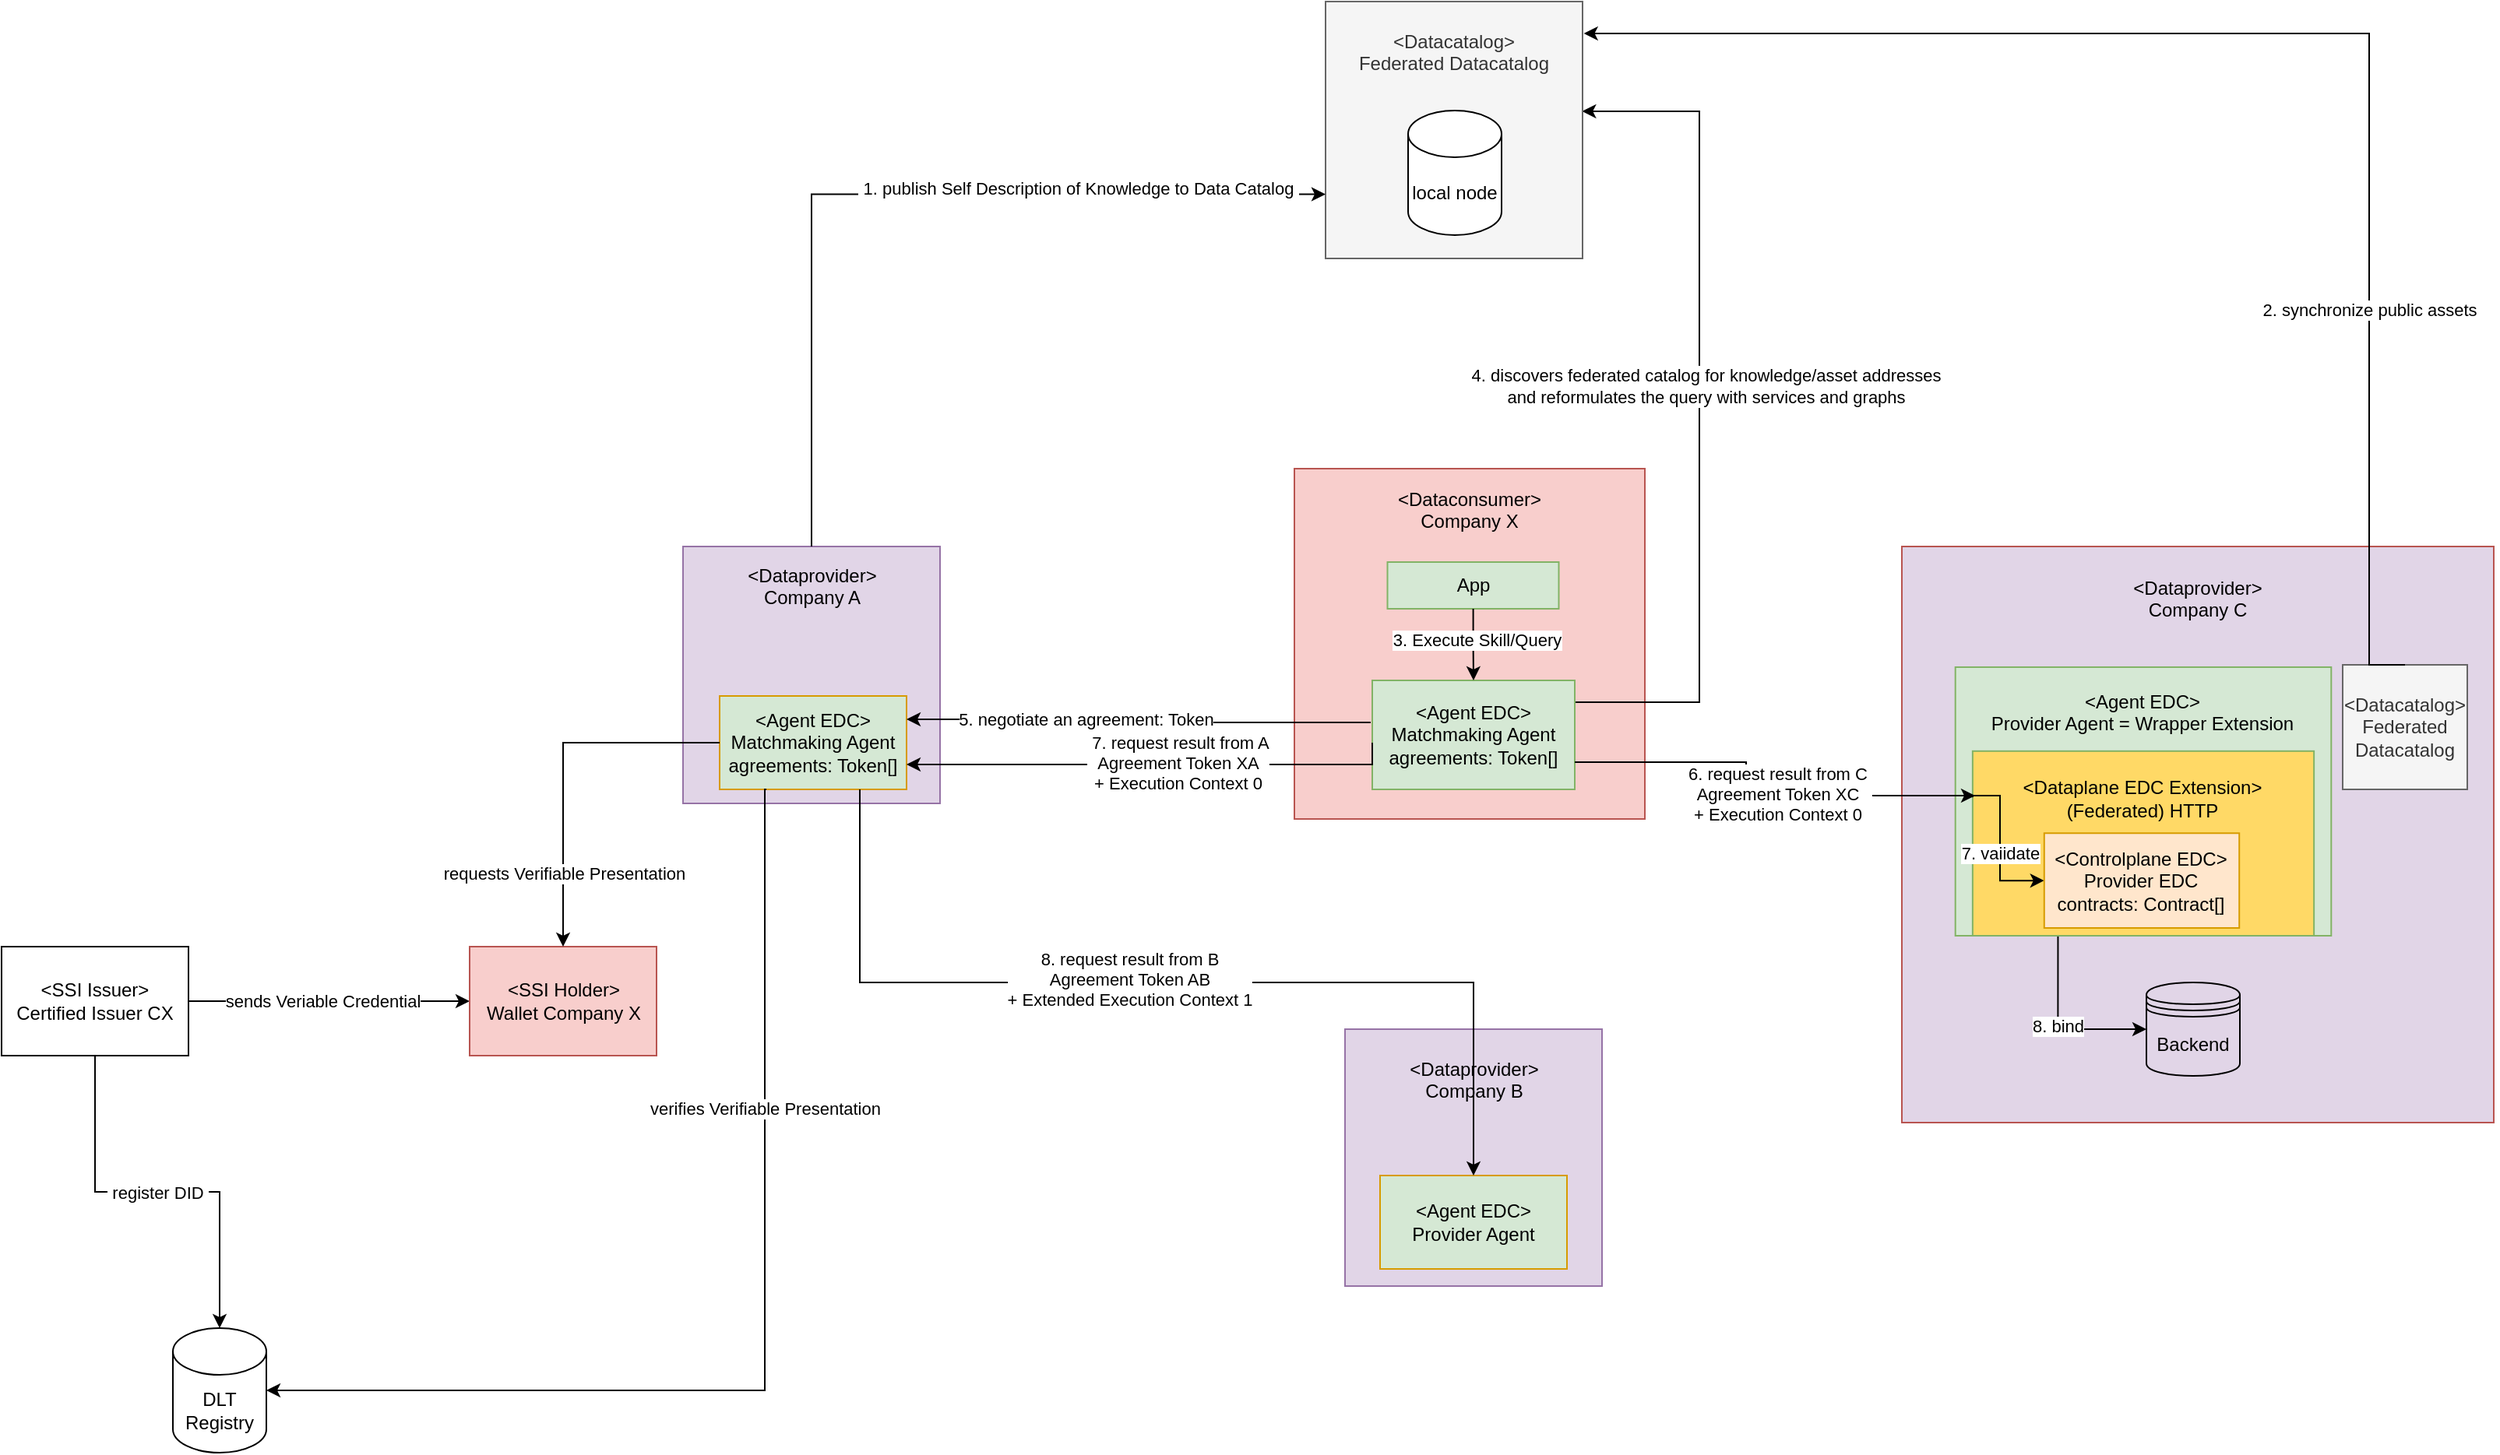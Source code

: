 <mxfile version="21.6.6" type="device">
  <diagram name="Seite-1" id="B5Ve2tOyie5Xnh3pKuft">
    <mxGraphModel dx="2261" dy="1990" grid="1" gridSize="10" guides="1" tooltips="1" connect="1" arrows="1" fold="1" page="1" pageScale="1" pageWidth="827" pageHeight="1169" math="0" shadow="0">
      <root>
        <mxCell id="0" />
        <mxCell id="1" parent="0" />
        <mxCell id="5XGALUOJoBwrlct7O_8P-1" value="" style="group;fillColor=#e1d5e7;strokeColor=#9673a6;" vertex="1" connectable="0" parent="1">
          <mxGeometry x="-352.5" y="110" width="165" height="165" as="geometry" />
        </mxCell>
        <mxCell id="5XGALUOJoBwrlct7O_8P-2" value="&amp;lt;Dataprovider&amp;gt;&lt;br&gt;Company A&lt;br&gt;&lt;br&gt;&lt;br&gt;&lt;br&gt;&lt;br&gt;&lt;br&gt;&lt;br&gt;&lt;br&gt;&lt;br&gt;" style="whiteSpace=wrap;html=1;aspect=fixed;fillColor=#e1d5e7;strokeColor=#9673a6;" vertex="1" parent="5XGALUOJoBwrlct7O_8P-1">
          <mxGeometry width="165" height="165" as="geometry" />
        </mxCell>
        <mxCell id="5XGALUOJoBwrlct7O_8P-3" value="&amp;lt;Agent EDC&amp;gt;&lt;br&gt;Matchmaking Agent&lt;br&gt;agreements: Token[]" style="rounded=0;whiteSpace=wrap;html=1;fillColor=#D5E8D4;strokeColor=#d79b00;" vertex="1" parent="5XGALUOJoBwrlct7O_8P-1">
          <mxGeometry x="23.5" y="96" width="120" height="60" as="geometry" />
        </mxCell>
        <mxCell id="5XGALUOJoBwrlct7O_8P-4" value="" style="group" vertex="1" connectable="0" parent="1">
          <mxGeometry x="430" y="110" width="383" height="370" as="geometry" />
        </mxCell>
        <mxCell id="5XGALUOJoBwrlct7O_8P-5" value="&amp;lt;Dataprovider&amp;gt;&lt;br&gt;Company C&lt;br&gt;&lt;br&gt;&lt;br&gt;&lt;br&gt;&lt;br&gt;&lt;br&gt;&lt;br&gt;&lt;br&gt;&lt;br&gt;&lt;br&gt;&lt;br&gt;&lt;br&gt;&lt;br&gt;&lt;br&gt;&lt;br&gt;&lt;br&gt;&lt;br&gt;&lt;br&gt;&lt;br&gt;&lt;br&gt;&lt;br&gt;&lt;br&gt;" style="whiteSpace=wrap;html=1;fillColor=#E1D5E7;strokeColor=#b85450;" vertex="1" parent="5XGALUOJoBwrlct7O_8P-4">
          <mxGeometry width="380" height="370" as="geometry" />
        </mxCell>
        <mxCell id="5XGALUOJoBwrlct7O_8P-6" value="&amp;lt;Agent EDC&amp;gt;&lt;br&gt;Provider Agent = Wrapper Extension&lt;br&gt;&lt;br&gt;&lt;br&gt;&lt;br&gt;&lt;br&gt;&lt;br&gt;&lt;br&gt;&lt;br&gt;&lt;br&gt;" style="rounded=0;whiteSpace=wrap;html=1;fillColor=#d5e8d4;strokeColor=#82b366;" vertex="1" parent="5XGALUOJoBwrlct7O_8P-4">
          <mxGeometry x="34.35" y="77.49" width="241.3" height="172.51" as="geometry" />
        </mxCell>
        <mxCell id="5XGALUOJoBwrlct7O_8P-7" value="8. bind" style="edgeStyle=orthogonalEdgeStyle;rounded=0;orthogonalLoop=1;jettySize=auto;html=1;exitX=0.25;exitY=1;exitDx=0;exitDy=0;entryX=0;entryY=0.5;entryDx=0;entryDy=0;" edge="1" parent="5XGALUOJoBwrlct7O_8P-4" source="5XGALUOJoBwrlct7O_8P-8" target="5XGALUOJoBwrlct7O_8P-14">
          <mxGeometry relative="1" as="geometry" />
        </mxCell>
        <mxCell id="5XGALUOJoBwrlct7O_8P-8" value="&amp;lt;Dataplane EDC Extension&amp;gt;&lt;br&gt;(Federated) HTTP&lt;br&gt;&lt;br&gt;&lt;br&gt;&lt;br&gt;&lt;br&gt;" style="rounded=0;whiteSpace=wrap;html=1;fillColor=#FFD966;strokeColor=#82b366;" vertex="1" parent="5XGALUOJoBwrlct7O_8P-4">
          <mxGeometry x="45.44" y="131.41" width="219.13" height="118.59" as="geometry" />
        </mxCell>
        <mxCell id="5XGALUOJoBwrlct7O_8P-9" style="edgeStyle=orthogonalEdgeStyle;rounded=0;orthogonalLoop=1;jettySize=auto;html=1;entryX=0;entryY=0.5;entryDx=0;entryDy=0;exitX=0;exitY=0.25;exitDx=0;exitDy=0;" edge="1" parent="5XGALUOJoBwrlct7O_8P-4" source="5XGALUOJoBwrlct7O_8P-8" target="5XGALUOJoBwrlct7O_8P-11">
          <mxGeometry relative="1" as="geometry">
            <Array as="points">
              <mxPoint x="45" y="160" />
              <mxPoint x="63" y="160" />
              <mxPoint x="63" y="215" />
            </Array>
          </mxGeometry>
        </mxCell>
        <mxCell id="5XGALUOJoBwrlct7O_8P-10" value="7. vaiidate" style="edgeLabel;html=1;align=center;verticalAlign=middle;resizable=0;points=[];" vertex="1" connectable="0" parent="5XGALUOJoBwrlct7O_8P-9">
          <mxGeometry x="0.095" relative="1" as="geometry">
            <mxPoint as="offset" />
          </mxGeometry>
        </mxCell>
        <mxCell id="5XGALUOJoBwrlct7O_8P-11" value="&amp;lt;Controlplane EDC&amp;gt;&lt;br&gt;Provider EDC&lt;br&gt;contracts: Contract[]" style="rounded=0;whiteSpace=wrap;html=1;fillColor=#ffe6cc;strokeColor=#d79b00;" vertex="1" parent="5XGALUOJoBwrlct7O_8P-4">
          <mxGeometry x="91.39" y="184.13" width="125.22" height="60.87" as="geometry" />
        </mxCell>
        <mxCell id="5XGALUOJoBwrlct7O_8P-12" value="" style="group;fillColor=#e1d5e7;strokeColor=#9673a6;" vertex="1" connectable="0" parent="5XGALUOJoBwrlct7O_8P-4">
          <mxGeometry x="283" y="76" width="80" height="80" as="geometry" />
        </mxCell>
        <mxCell id="5XGALUOJoBwrlct7O_8P-13" value="&amp;lt;Datacatalog&amp;gt;&lt;br&gt;Federated Datacatalog&lt;br&gt;" style="whiteSpace=wrap;html=1;aspect=fixed;fillColor=#f5f5f5;strokeColor=#666666;fontColor=#333333;" vertex="1" parent="5XGALUOJoBwrlct7O_8P-12">
          <mxGeometry width="80" height="80" as="geometry" />
        </mxCell>
        <mxCell id="5XGALUOJoBwrlct7O_8P-14" value="Backend" style="shape=datastore;whiteSpace=wrap;html=1;fillColor=none;" vertex="1" parent="5XGALUOJoBwrlct7O_8P-4">
          <mxGeometry x="157" y="280" width="60" height="60" as="geometry" />
        </mxCell>
        <mxCell id="5XGALUOJoBwrlct7O_8P-15" value="" style="group" vertex="1" connectable="0" parent="1">
          <mxGeometry x="40" y="60" width="227.5" height="225" as="geometry" />
        </mxCell>
        <mxCell id="5XGALUOJoBwrlct7O_8P-16" value="&amp;lt;Dataconsumer&amp;gt;&lt;br&gt;Company X&lt;br&gt;&lt;br&gt;&lt;br&gt;&lt;br&gt;&lt;br&gt;&lt;br&gt;&lt;br&gt;&lt;br&gt;&lt;br&gt;&lt;br&gt;&lt;br&gt;&lt;br&gt;&lt;br&gt;" style="whiteSpace=wrap;html=1;aspect=fixed;fillColor=#f8cecc;strokeColor=#b85450;" vertex="1" parent="5XGALUOJoBwrlct7O_8P-15">
          <mxGeometry width="225.0" height="225.0" as="geometry" />
        </mxCell>
        <mxCell id="5XGALUOJoBwrlct7O_8P-17" value="App" style="rounded=0;whiteSpace=wrap;html=1;fillColor=#d5e8d4;strokeColor=#82b366;" vertex="1" parent="5XGALUOJoBwrlct7O_8P-15">
          <mxGeometry x="59.75" y="60" width="110" height="30" as="geometry" />
        </mxCell>
        <mxCell id="5XGALUOJoBwrlct7O_8P-18" style="edgeStyle=orthogonalEdgeStyle;rounded=0;orthogonalLoop=1;jettySize=auto;html=1;entryX=0.998;entryY=0.427;entryDx=0;entryDy=0;entryPerimeter=0;" edge="1" parent="1" source="5XGALUOJoBwrlct7O_8P-22" target="5XGALUOJoBwrlct7O_8P-44">
          <mxGeometry relative="1" as="geometry">
            <Array as="points">
              <mxPoint x="300" y="210" />
              <mxPoint x="300" y="-169" />
            </Array>
          </mxGeometry>
        </mxCell>
        <mxCell id="5XGALUOJoBwrlct7O_8P-19" value="4. discovers federated catalog for knowledge/asset addresses&lt;br&gt;and reformulates the query with services and graphs" style="edgeLabel;html=1;align=center;verticalAlign=middle;resizable=0;points=[];" vertex="1" connectable="0" parent="5XGALUOJoBwrlct7O_8P-18">
          <mxGeometry x="0.062" y="-4" relative="1" as="geometry">
            <mxPoint y="1" as="offset" />
          </mxGeometry>
        </mxCell>
        <mxCell id="5XGALUOJoBwrlct7O_8P-20" style="edgeStyle=orthogonalEdgeStyle;rounded=0;orthogonalLoop=1;jettySize=auto;html=1;exitX=-0.008;exitY=0.386;exitDx=0;exitDy=0;entryX=1;entryY=0.25;entryDx=0;entryDy=0;exitPerimeter=0;" edge="1" parent="1" source="5XGALUOJoBwrlct7O_8P-22" target="5XGALUOJoBwrlct7O_8P-3">
          <mxGeometry relative="1" as="geometry" />
        </mxCell>
        <mxCell id="5XGALUOJoBwrlct7O_8P-21" value="5. negotiate an agreement: Token" style="edgeLabel;html=1;align=center;verticalAlign=middle;resizable=0;points=[];" vertex="1" connectable="0" parent="5XGALUOJoBwrlct7O_8P-20">
          <mxGeometry x="0.233" relative="1" as="geometry">
            <mxPoint as="offset" />
          </mxGeometry>
        </mxCell>
        <mxCell id="5XGALUOJoBwrlct7O_8P-22" value="&amp;lt;Agent EDC&amp;gt;&lt;br&gt;Matchmaking Agent&lt;br&gt;agreements: Token[]" style="rounded=0;whiteSpace=wrap;html=1;fillColor=#d5e8d4;strokeColor=#82b366;" vertex="1" parent="1">
          <mxGeometry x="90" y="196" width="130" height="70" as="geometry" />
        </mxCell>
        <mxCell id="5XGALUOJoBwrlct7O_8P-23" value="" style="group;fillColor=#e1d5e7;strokeColor=#9673a6;" vertex="1" connectable="0" parent="1">
          <mxGeometry x="72.5" y="420" width="165" height="165" as="geometry" />
        </mxCell>
        <mxCell id="5XGALUOJoBwrlct7O_8P-24" value="&amp;lt;Dataprovider&amp;gt;&lt;br&gt;Company B&lt;br&gt;&lt;br&gt;&lt;br&gt;&lt;br&gt;&lt;br&gt;&lt;br&gt;&lt;br&gt;&lt;br&gt;" style="whiteSpace=wrap;html=1;aspect=fixed;fillColor=#e1d5e7;strokeColor=#9673a6;" vertex="1" parent="5XGALUOJoBwrlct7O_8P-23">
          <mxGeometry width="165" height="165" as="geometry" />
        </mxCell>
        <mxCell id="5XGALUOJoBwrlct7O_8P-25" value="&amp;lt;Agent EDC&amp;gt;&lt;br&gt;Provider Agent" style="rounded=0;whiteSpace=wrap;html=1;fillColor=#D5E8D4;strokeColor=#d79b00;" vertex="1" parent="5XGALUOJoBwrlct7O_8P-23">
          <mxGeometry x="22.5" y="94" width="120" height="60" as="geometry" />
        </mxCell>
        <mxCell id="5XGALUOJoBwrlct7O_8P-26" style="edgeStyle=orthogonalEdgeStyle;rounded=0;orthogonalLoop=1;jettySize=auto;html=1;entryX=0.5;entryY=0;entryDx=0;entryDy=0;exitX=0.75;exitY=1;exitDx=0;exitDy=0;" edge="1" parent="1" source="5XGALUOJoBwrlct7O_8P-3" target="5XGALUOJoBwrlct7O_8P-25">
          <mxGeometry relative="1" as="geometry">
            <mxPoint x="160" y="270" as="sourcePoint" />
          </mxGeometry>
        </mxCell>
        <mxCell id="5XGALUOJoBwrlct7O_8P-27" value="8. request result from B&lt;br&gt;Agreement Token AB&lt;br&gt;+ Extended Execution Context 1" style="edgeLabel;html=1;align=center;verticalAlign=middle;resizable=0;points=[];" vertex="1" connectable="0" parent="5XGALUOJoBwrlct7O_8P-26">
          <mxGeometry x="-0.075" y="2" relative="1" as="geometry">
            <mxPoint as="offset" />
          </mxGeometry>
        </mxCell>
        <mxCell id="5XGALUOJoBwrlct7O_8P-28" style="edgeStyle=orthogonalEdgeStyle;rounded=0;orthogonalLoop=1;jettySize=auto;html=1;" edge="1" parent="1" target="5XGALUOJoBwrlct7O_8P-3">
          <mxGeometry relative="1" as="geometry">
            <mxPoint x="90" y="236" as="sourcePoint" />
            <Array as="points">
              <mxPoint x="90" y="250" />
            </Array>
          </mxGeometry>
        </mxCell>
        <mxCell id="5XGALUOJoBwrlct7O_8P-29" value="&amp;nbsp;7. request result from A&lt;br&gt;Agreement Token XA&lt;br&gt;+ Execution Context 0" style="edgeLabel;html=1;align=center;verticalAlign=middle;resizable=0;points=[];" vertex="1" connectable="0" parent="5XGALUOJoBwrlct7O_8P-28">
          <mxGeometry x="-0.111" y="-1" relative="1" as="geometry">
            <mxPoint as="offset" />
          </mxGeometry>
        </mxCell>
        <mxCell id="5XGALUOJoBwrlct7O_8P-30" style="edgeStyle=orthogonalEdgeStyle;rounded=0;orthogonalLoop=1;jettySize=auto;html=1;exitX=1;exitY=0.75;exitDx=0;exitDy=0;" edge="1" parent="1" source="5XGALUOJoBwrlct7O_8P-22">
          <mxGeometry relative="1" as="geometry">
            <mxPoint x="220" y="236" as="sourcePoint" />
            <mxPoint x="477" y="270" as="targetPoint" />
            <Array as="points">
              <mxPoint x="330" y="249" />
              <mxPoint x="330" y="270" />
              <mxPoint x="477" y="270" />
            </Array>
          </mxGeometry>
        </mxCell>
        <mxCell id="5XGALUOJoBwrlct7O_8P-31" value="&amp;nbsp;6. request result from C&amp;nbsp;&lt;br&gt;Agreement Token XC&lt;br&gt;+ Execution Context 0" style="edgeLabel;html=1;align=center;verticalAlign=middle;resizable=0;points=[];" vertex="1" connectable="0" parent="5XGALUOJoBwrlct7O_8P-30">
          <mxGeometry x="0.089" y="1" relative="1" as="geometry">
            <mxPoint as="offset" />
          </mxGeometry>
        </mxCell>
        <mxCell id="5XGALUOJoBwrlct7O_8P-32" style="edgeStyle=orthogonalEdgeStyle;rounded=0;orthogonalLoop=1;jettySize=auto;html=1;" edge="1" parent="1" source="5XGALUOJoBwrlct7O_8P-17" target="5XGALUOJoBwrlct7O_8P-22">
          <mxGeometry relative="1" as="geometry" />
        </mxCell>
        <mxCell id="5XGALUOJoBwrlct7O_8P-33" value="3. Execute Skill/Query" style="edgeLabel;html=1;align=center;verticalAlign=middle;resizable=0;points=[];" vertex="1" connectable="0" parent="5XGALUOJoBwrlct7O_8P-32">
          <mxGeometry x="-0.134" y="2" relative="1" as="geometry">
            <mxPoint as="offset" />
          </mxGeometry>
        </mxCell>
        <mxCell id="5XGALUOJoBwrlct7O_8P-34" value="&amp;nbsp;register DID&amp;nbsp;" style="edgeStyle=orthogonalEdgeStyle;rounded=0;orthogonalLoop=1;jettySize=auto;html=1;" edge="1" parent="1" source="5XGALUOJoBwrlct7O_8P-37" target="5XGALUOJoBwrlct7O_8P-38">
          <mxGeometry relative="1" as="geometry" />
        </mxCell>
        <mxCell id="5XGALUOJoBwrlct7O_8P-35" style="edgeStyle=orthogonalEdgeStyle;rounded=0;orthogonalLoop=1;jettySize=auto;html=1;" edge="1" parent="1" source="5XGALUOJoBwrlct7O_8P-37" target="5XGALUOJoBwrlct7O_8P-39">
          <mxGeometry relative="1" as="geometry" />
        </mxCell>
        <mxCell id="5XGALUOJoBwrlct7O_8P-36" value="sends Veriable Credential" style="edgeLabel;html=1;align=center;verticalAlign=middle;resizable=0;points=[];" vertex="1" connectable="0" parent="5XGALUOJoBwrlct7O_8P-35">
          <mxGeometry x="0.284" relative="1" as="geometry">
            <mxPoint x="-30" as="offset" />
          </mxGeometry>
        </mxCell>
        <mxCell id="5XGALUOJoBwrlct7O_8P-37" value="&amp;lt;SSI Issuer&amp;gt;&lt;br&gt;Certified Issuer CX" style="rounded=0;whiteSpace=wrap;html=1;" vertex="1" parent="1">
          <mxGeometry x="-790" y="367" width="120" height="70" as="geometry" />
        </mxCell>
        <mxCell id="5XGALUOJoBwrlct7O_8P-38" value="DLT Registry" style="shape=cylinder3;whiteSpace=wrap;html=1;boundedLbl=1;backgroundOutline=1;size=15;" vertex="1" parent="1">
          <mxGeometry x="-680" y="612" width="60" height="80" as="geometry" />
        </mxCell>
        <mxCell id="5XGALUOJoBwrlct7O_8P-39" value="&amp;lt;SSI Holder&amp;gt;&lt;br&gt;Wallet Company X" style="rounded=0;whiteSpace=wrap;html=1;fillColor=#f8cecc;strokeColor=#b85450;" vertex="1" parent="1">
          <mxGeometry x="-489.5" y="367" width="120" height="70" as="geometry" />
        </mxCell>
        <mxCell id="5XGALUOJoBwrlct7O_8P-40" style="edgeStyle=orthogonalEdgeStyle;rounded=0;orthogonalLoop=1;jettySize=auto;html=1;entryX=0.5;entryY=0;entryDx=0;entryDy=0;" edge="1" parent="1" source="5XGALUOJoBwrlct7O_8P-3" target="5XGALUOJoBwrlct7O_8P-39">
          <mxGeometry relative="1" as="geometry" />
        </mxCell>
        <mxCell id="5XGALUOJoBwrlct7O_8P-41" value="requests Verifiable Presentation" style="edgeLabel;html=1;align=center;verticalAlign=middle;resizable=0;points=[];" vertex="1" connectable="0" parent="5XGALUOJoBwrlct7O_8P-40">
          <mxGeometry x="0.201" y="2" relative="1" as="geometry">
            <mxPoint x="-2" y="45" as="offset" />
          </mxGeometry>
        </mxCell>
        <mxCell id="5XGALUOJoBwrlct7O_8P-42" value="verifies Verifiable Presentation" style="edgeStyle=orthogonalEdgeStyle;rounded=0;orthogonalLoop=1;jettySize=auto;html=1;entryX=1;entryY=0.5;entryDx=0;entryDy=0;entryPerimeter=0;exitX=0.25;exitY=1;exitDx=0;exitDy=0;" edge="1" parent="1" source="5XGALUOJoBwrlct7O_8P-3" target="5XGALUOJoBwrlct7O_8P-38">
          <mxGeometry x="-0.418" relative="1" as="geometry">
            <Array as="points">
              <mxPoint x="-300" y="266" />
              <mxPoint x="-300" y="652" />
            </Array>
            <mxPoint as="offset" />
          </mxGeometry>
        </mxCell>
        <mxCell id="5XGALUOJoBwrlct7O_8P-43" value="" style="group;fillColor=#e1d5e7;strokeColor=#9673a6;" vertex="1" connectable="0" parent="1">
          <mxGeometry x="60" y="-240" width="165" height="165" as="geometry" />
        </mxCell>
        <mxCell id="5XGALUOJoBwrlct7O_8P-44" value="&amp;lt;Datacatalog&amp;gt;&lt;br&gt;Federated Datacatalog&lt;br&gt;&lt;br&gt;&lt;br&gt;&lt;br&gt;&lt;br&gt;&lt;br&gt;&lt;br&gt;&lt;br&gt;" style="whiteSpace=wrap;html=1;aspect=fixed;fillColor=#f5f5f5;strokeColor=#666666;fontColor=#333333;" vertex="1" parent="5XGALUOJoBwrlct7O_8P-43">
          <mxGeometry width="165" height="165" as="geometry" />
        </mxCell>
        <mxCell id="5XGALUOJoBwrlct7O_8P-45" value="local node" style="shape=cylinder3;whiteSpace=wrap;html=1;boundedLbl=1;backgroundOutline=1;size=15;" vertex="1" parent="5XGALUOJoBwrlct7O_8P-43">
          <mxGeometry x="53" y="70" width="60" height="80" as="geometry" />
        </mxCell>
        <mxCell id="5XGALUOJoBwrlct7O_8P-46" style="edgeStyle=orthogonalEdgeStyle;rounded=0;orthogonalLoop=1;jettySize=auto;html=1;entryX=0;entryY=0.75;entryDx=0;entryDy=0;" edge="1" parent="1" source="5XGALUOJoBwrlct7O_8P-2" target="5XGALUOJoBwrlct7O_8P-44">
          <mxGeometry relative="1" as="geometry">
            <Array as="points">
              <mxPoint x="-270" y="-116" />
            </Array>
          </mxGeometry>
        </mxCell>
        <mxCell id="5XGALUOJoBwrlct7O_8P-47" value="&amp;nbsp;1. publish Self Description of Knowledge to Data Catalog&amp;nbsp;" style="edgeLabel;html=1;align=center;verticalAlign=middle;resizable=0;points=[];" vertex="1" connectable="0" parent="5XGALUOJoBwrlct7O_8P-46">
          <mxGeometry x="0.299" y="-1" relative="1" as="geometry">
            <mxPoint x="35" y="-5" as="offset" />
          </mxGeometry>
        </mxCell>
        <mxCell id="5XGALUOJoBwrlct7O_8P-48" style="edgeStyle=orthogonalEdgeStyle;rounded=0;orthogonalLoop=1;jettySize=auto;html=1;entryX=1.005;entryY=0.124;entryDx=0;entryDy=0;entryPerimeter=0;exitX=0.5;exitY=0;exitDx=0;exitDy=0;" edge="1" parent="1" source="5XGALUOJoBwrlct7O_8P-13" target="5XGALUOJoBwrlct7O_8P-44">
          <mxGeometry relative="1" as="geometry">
            <Array as="points">
              <mxPoint x="730" y="-219" />
            </Array>
            <mxPoint x="570" y="110" as="sourcePoint" />
          </mxGeometry>
        </mxCell>
        <mxCell id="5XGALUOJoBwrlct7O_8P-49" value="2. synchronize public assets" style="edgeLabel;html=1;align=center;verticalAlign=middle;resizable=0;points=[];" vertex="1" connectable="0" parent="5XGALUOJoBwrlct7O_8P-48">
          <mxGeometry x="-0.461" relative="1" as="geometry">
            <mxPoint as="offset" />
          </mxGeometry>
        </mxCell>
      </root>
    </mxGraphModel>
  </diagram>
</mxfile>
